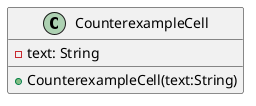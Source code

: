 @startuml

    class CounterexampleCell {
        -text: String
        +CounterexampleCell(text:String)
    }

@enduml
